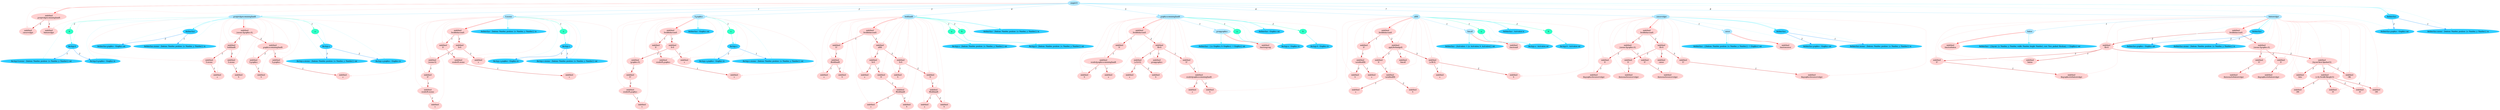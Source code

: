 digraph g{node_19169 [shape="ellipse", style="filled", color="#ffd1d1", fontname="Times", label="undefined
{mouse:$graphics:$}" ]
node_19171 [shape="ellipse", style="filled", color="#ffd1d1", fontname="Times", label="undefined
both$and$" ]
node_19173 [shape="ellipse", style="filled", color="#ffd1d1", fontname="Times", label="undefined
$.mouse" ]
node_19175 [shape="ellipse", style="filled", color="#ffd1d1", fontname="Times", label="undefined
a" ]
node_19178 [shape="ellipse", style="filled", color="#ffd1d1", fontname="Times", label="undefined
$.mouse" ]
node_19180 [shape="ellipse", style="filled", color="#ffd1d1", fontname="Times", label="undefined
b" ]
node_19185 [shape="ellipse", style="filled", color="#ffd1d1", fontname="Times", label="undefined
graphicscontaining$and$" ]
node_19187 [shape="ellipse", style="filled", color="#ffd1d1", fontname="Times", label="undefined
$.graphics" ]
node_19189 [shape="ellipse", style="filled", color="#ffd1d1", fontname="Times", label="undefined
a" ]
node_19192 [shape="ellipse", style="filled", color="#ffd1d1", fontname="Times", label="undefined
$.graphics" ]
node_19194 [shape="ellipse", style="filled", color="#ffd1d1", fontname="Times", label="undefined
b" ]
node_19217 [shape="ellipse", style="filled", color="#ffd1d1", fontname="Times", label="undefined
$withbehaviour$" ]
node_19219 [shape="ellipse", style="filled", color="#ffd1d1", fontname="Times", label="undefined
$!" ]
node_19221 [shape="ellipse", style="filled", color="#ffd1d1", fontname="Times", label="undefined
resultof$.mouse" ]
node_19223 [shape="ellipse", style="filled", color="#ffd1d1", fontname="Times", label="undefined
x" ]
node_19227 [shape="ellipse", style="filled", color="#ffd1d1", fontname="Times", label="undefined
$=$" ]
node_19229 [shape="ellipse", style="filled", color="#ffd1d1", fontname="Times", label="undefined
x" ]
node_19231 [shape="ellipse", style="filled", color="#ffd1d1", fontname="Times", label="undefined
{mouse:$}" ]
node_19233 [shape="ellipse", style="filled", color="#ffd1d1", fontname="Times", label="undefined
$?" ]
node_19235 [shape="ellipse", style="filled", color="#ffd1d1", fontname="Times", label="undefined
resultof$.mouse" ]
node_19237 [shape="ellipse", style="filled", color="#ffd1d1", fontname="Times", label="undefined
x" ]
node_19262 [shape="ellipse", style="filled", color="#ffd1d1", fontname="Times", label="undefined
$withbehaviour$" ]
node_19264 [shape="ellipse", style="filled", color="#ffd1d1", fontname="Times", label="undefined
$!" ]
node_19266 [shape="ellipse", style="filled", color="#ffd1d1", fontname="Times", label="undefined
resultof$.graphics" ]
node_19268 [shape="ellipse", style="filled", color="#ffd1d1", fontname="Times", label="undefined
x" ]
node_19272 [shape="ellipse", style="filled", color="#ffd1d1", fontname="Times", label="undefined
$=$" ]
node_19274 [shape="ellipse", style="filled", color="#ffd1d1", fontname="Times", label="undefined
x" ]
node_19276 [shape="ellipse", style="filled", color="#ffd1d1", fontname="Times", label="undefined
{graphics:$}" ]
node_19278 [shape="ellipse", style="filled", color="#ffd1d1", fontname="Times", label="undefined
$?" ]
node_19280 [shape="ellipse", style="filled", color="#ffd1d1", fontname="Times", label="undefined
resultof$.graphics" ]
node_19282 [shape="ellipse", style="filled", color="#ffd1d1", fontname="Times", label="undefined
x" ]
node_19306 [shape="ellipse", style="filled", color="#ffd1d1", fontname="Times", label="undefined
$withbehaviour$" ]
node_19308 [shape="ellipse", style="filled", color="#ffd1d1", fontname="Times", label="undefined
$?" ]
node_19310 [shape="ellipse", style="filled", color="#ffd1d1", fontname="Times", label="undefined
#both$and$" ]
node_19312 [shape="ellipse", style="filled", color="#ffd1d1", fontname="Times", label="undefined
a" ]
node_19314 [shape="ellipse", style="filled", color="#ffd1d1", fontname="Times", label="undefined
b" ]
node_19319 [shape="ellipse", style="filled", color="#ffd1d1", fontname="Times", label="undefined
all$$" ]
node_19321 [shape="ellipse", style="filled", color="#ffd1d1", fontname="Times", label="undefined
$=$" ]
node_19323 [shape="ellipse", style="filled", color="#ffd1d1", fontname="Times", label="undefined
a" ]
node_19325 [shape="ellipse", style="filled", color="#ffd1d1", fontname="Times", label="undefined
$!" ]
node_19327 [shape="ellipse", style="filled", color="#ffd1d1", fontname="Times", label="undefined
#both$and$" ]
node_19329 [shape="ellipse", style="filled", color="#ffd1d1", fontname="Times", label="undefined
a" ]
node_19331 [shape="ellipse", style="filled", color="#ffd1d1", fontname="Times", label="undefined
b" ]
node_19338 [shape="ellipse", style="filled", color="#ffd1d1", fontname="Times", label="undefined
$=$" ]
node_19340 [shape="ellipse", style="filled", color="#ffd1d1", fontname="Times", label="undefined
b" ]
node_19342 [shape="ellipse", style="filled", color="#ffd1d1", fontname="Times", label="undefined
$!" ]
node_19344 [shape="ellipse", style="filled", color="#ffd1d1", fontname="Times", label="undefined
#both$and$" ]
node_19346 [shape="ellipse", style="filled", color="#ffd1d1", fontname="Times", label="undefined
a" ]
node_19348 [shape="ellipse", style="filled", color="#ffd1d1", fontname="Times", label="undefined
b" ]
node_19365 [shape="ellipse", style="filled", color="#ffd1d1", fontname="Times", label="undefined
functiongroup" ]
node_19382 [shape="ellipse", style="filled", color="#ffd1d1", fontname="Times", label="undefined
$withbehaviour$" ]
node_19384 [shape="ellipse", style="filled", color="#ffd1d1", fontname="Times", label="undefined
$!" ]
node_19386 [shape="ellipse", style="filled", color="#ffd1d1", fontname="Times", label="undefined
resultofgraphicscontaining$and$" ]
node_19388 [shape="ellipse", style="filled", color="#ffd1d1", fontname="Times", label="undefined
a" ]
node_19390 [shape="ellipse", style="filled", color="#ffd1d1", fontname="Times", label="undefined
b" ]
node_19395 [shape="ellipse", style="filled", color="#ffd1d1", fontname="Times", label="undefined
$$=$" ]
node_19397 [shape="ellipse", style="filled", color="#ffd1d1", fontname="Times", label="undefined
groupgraphics" ]
node_19399 [shape="ellipse", style="filled", color="#ffd1d1", fontname="Times", label="undefined
{a:$,b:$}" ]
node_19401 [shape="ellipse", style="filled", color="#ffd1d1", fontname="Times", label="undefined
a" ]
node_19403 [shape="ellipse", style="filled", color="#ffd1d1", fontname="Times", label="undefined
b" ]
node_19407 [shape="ellipse", style="filled", color="#ffd1d1", fontname="Times", label="undefined
$?" ]
node_19409 [shape="ellipse", style="filled", color="#ffd1d1", fontname="Times", label="undefined
resultofgraphicscontaining$and$" ]
node_19411 [shape="ellipse", style="filled", color="#ffd1d1", fontname="Times", label="undefined
a" ]
node_19413 [shape="ellipse", style="filled", color="#ffd1d1", fontname="Times", label="undefined
b" ]
node_19429 [shape="ellipse", style="filled", color="#ffd1d1", fontname="Times", label="undefined
functionall" ]
node_19446 [shape="ellipse", style="filled", color="#ffd1d1", fontname="Times", label="undefined
$withbehaviour$" ]
node_19448 [shape="ellipse", style="filled", color="#ffd1d1", fontname="Times", label="undefined
$?" ]
node_19450 [shape="ellipse", style="filled", color="#ffd1d1", fontname="Times", label="undefined
variableall$$" ]
node_19452 [shape="ellipse", style="filled", color="#ffd1d1", fontname="Times", label="undefined
a" ]
node_19454 [shape="ellipse", style="filled", color="#ffd1d1", fontname="Times", label="undefined
b" ]
node_19459 [shape="ellipse", style="filled", color="#ffd1d1", fontname="Times", label="undefined
apply$to$andget$" ]
node_19461 [shape="ellipse", style="filled", color="#ffd1d1", fontname="Times", label="undefined
funcall" ]
node_19463 [shape="ellipse", style="filled", color="#ffd1d1", fontname="Times", label="undefined
$!" ]
node_19465 [shape="ellipse", style="filled", color="#ffd1d1", fontname="Times", label="undefined
variableall$$" ]
node_19467 [shape="ellipse", style="filled", color="#ffd1d1", fontname="Times", label="undefined
a" ]
node_19469 [shape="ellipse", style="filled", color="#ffd1d1", fontname="Times", label="undefined
b" ]
node_19474 [shape="ellipse", style="filled", color="#ffd1d1", fontname="Times", label="undefined
{a:$b:$}" ]
node_19476 [shape="ellipse", style="filled", color="#ffd1d1", fontname="Times", label="undefined
a" ]
node_19478 [shape="ellipse", style="filled", color="#ffd1d1", fontname="Times", label="undefined
b" ]
node_19493 [shape="ellipse", style="filled", color="#ffd1d1", fontname="Times", label="undefined
functioncursor" ]
node_19506 [shape="ellipse", style="filled", color="#ffd1d1", fontname="Times", label="undefined
$withbehaviour$" ]
node_19508 [shape="ellipse", style="filled", color="#ffd1d1", fontname="Times", label="undefined
{mouse:$graphics:$}" ]
node_19510 [shape="ellipse", style="filled", color="#ffd1d1", fontname="Times", label="undefined
$?" ]
node_19512 [shape="ellipse", style="filled", color="#ffd1d1", fontname="Times", label="undefined
themouseforcursorwidget" ]
node_19515 [shape="ellipse", style="filled", color="#ffd1d1", fontname="Times", label="undefined
$!" ]
node_19517 [shape="ellipse", style="filled", color="#ffd1d1", fontname="Times", label="undefined
thegraphicsforcursorwidget" ]
node_19522 [shape="ellipse", style="filled", color="#ffd1d1", fontname="Times", label="undefined
$$=$" ]
node_19524 [shape="ellipse", style="filled", color="#ffd1d1", fontname="Times", label="undefined
cursor" ]
node_19526 [shape="ellipse", style="filled", color="#ffd1d1", fontname="Times", label="undefined
$!" ]
node_19528 [shape="ellipse", style="filled", color="#ffd1d1", fontname="Times", label="undefined
themouseforcursorwidget" ]
node_19531 [shape="ellipse", style="filled", color="#ffd1d1", fontname="Times", label="undefined
$?" ]
node_19533 [shape="ellipse", style="filled", color="#ffd1d1", fontname="Times", label="undefined
thegraphicsforcursorwidget" ]
node_19547 [shape="ellipse", style="filled", color="#ffd1d1", fontname="Times", label="undefined
functionbutton" ]
node_19560 [shape="ellipse", style="filled", color="#ffd1d1", fontname="Times", label="undefined
$withbehaviour$" ]
node_19562 [shape="ellipse", style="filled", color="#ffd1d1", fontname="Times", label="undefined
{mouse:$graphics:$}" ]
node_19564 [shape="ellipse", style="filled", color="#ffd1d1", fontname="Times", label="undefined
$?" ]
node_19566 [shape="ellipse", style="filled", color="#ffd1d1", fontname="Times", label="undefined
themouseforbuttonwidget" ]
node_19569 [shape="ellipse", style="filled", color="#ffd1d1", fontname="Times", label="undefined
$!" ]
node_19571 [shape="ellipse", style="filled", color="#ffd1d1", fontname="Times", label="undefined
thegraphicsforbuttonwidget" ]
node_19576 [shape="ellipse", style="filled", color="#ffd1d1", fontname="Times", label="undefined
$$=$" ]
node_19578 [shape="ellipse", style="filled", color="#ffd1d1", fontname="Times", label="undefined
button" ]
node_19580 [shape="ellipse", style="filled", color="#ffd1d1", fontname="Times", label="undefined
{layout:$text:$pushed:$}" ]
node_19582 [shape="ellipse", style="filled", color="#ffd1d1", fontname="Times", label="undefined
{x:$y:$width:$height:$}" ]
node_19584 [shape="ellipse", style="filled", color="#ffd1d1", fontname="Times", label="undefined
10" ]
node_19586 [shape="ellipse", style="filled", color="#ffd1d1", fontname="Times", label="undefined
10" ]
node_19588 [shape="ellipse", style="filled", color="#ffd1d1", fontname="Times", label="undefined
200" ]
node_19590 [shape="ellipse", style="filled", color="#ffd1d1", fontname="Times", label="undefined
100" ]
node_19596 [shape="ellipse", style="filled", color="#ffd1d1", fontname="Times", label="undefined
OK" ]
node_19598 [shape="ellipse", style="filled", color="#ffd1d1", fontname="Times", label="undefined
false" ]
node_19603 [shape="ellipse", style="filled", color="#ffd1d1", fontname="Times", label="undefined
$?" ]
node_19605 [shape="ellipse", style="filled", color="#ffd1d1", fontname="Times", label="undefined
thegraphicsforbuttonwidget" ]
node_19631 [shape="ellipse", style="filled", color="#ffd1d1", fontname="Times", label="undefined
groupwidgetcontaining$and$" ]
node_19633 [shape="ellipse", style="filled", color="#ffd1d1", fontname="Times", label="undefined
buttonwidget" ]
node_19635 [shape="ellipse", style="filled", color="#ffd1d1", fontname="Times", label="undefined
cursorwidget" ]
node_19136 [shape="ellipse", style="filled", color="#afe7ff", fontname="Times", label="simpleUI" ]
node_19137 [shape="ellipse", style="filled", color="#afe7ff", fontname="Times", label="groupwidgetcontaining$and$" ]
node_19202 [shape="ellipse", style="filled", color="#afe7ff", fontname="Times", label="$.mouse" ]
node_19247 [shape="ellipse", style="filled", color="#afe7ff", fontname="Times", label="$.graphics" ]
node_19292 [shape="ellipse", style="filled", color="#afe7ff", fontname="Times", label="both$and$" ]
node_19360 [shape="ellipse", style="filled", color="#afe7ff", fontname="Times", label="graphicscontaining$and$" ]
node_19361 [shape="ellipse", style="filled", color="#afe7ff", fontname="Times", label="groupgraphics" ]
node_19424 [shape="ellipse", style="filled", color="#afe7ff", fontname="Times", label="all$$" ]
node_19425 [shape="ellipse", style="filled", color="#afe7ff", fontname="Times", label="funcall" ]
node_19488 [shape="ellipse", style="filled", color="#afe7ff", fontname="Times", label="cursorwidget" ]
node_19489 [shape="ellipse", style="filled", color="#afe7ff", fontname="Times", label="cursor" ]
node_19542 [shape="ellipse", style="filled", color="#afe7ff", fontname="Times", label="buttonwidget" ]
node_19543 [shape="ellipse", style="filled", color="#afe7ff", fontname="Times", label="button" ]
node_19138 [shape="ellipse", style="filled", color="#2fffc7", fontname="Times", label="a" ]
node_19148 [shape="ellipse", style="filled", color="#2fffc7", fontname="Times", label="b" ]
node_19203 [shape="ellipse", style="filled", color="#2fffc7", fontname="Times", label="x" ]
node_19248 [shape="ellipse", style="filled", color="#2fffc7", fontname="Times", label="x" ]
node_19293 [shape="ellipse", style="filled", color="#2fffc7", fontname="Times", label="a" ]
node_19297 [shape="ellipse", style="filled", color="#2fffc7", fontname="Times", label="b" ]
node_19369 [shape="ellipse", style="filled", color="#2fffc7", fontname="Times", label="a" ]
node_19373 [shape="ellipse", style="filled", color="#2fffc7", fontname="Times", label="b" ]
node_19433 [shape="ellipse", style="filled", color="#2fffc7", fontname="Times", label="a" ]
node_19437 [shape="ellipse", style="filled", color="#2fffc7", fontname="Times", label="b" ]
node_19139 [shape="ellipse", style="filled", color="#2fcdff", fontname="Times", label="theArgs.a" ]
node_19140 [shape="ellipse", style="filled", color="#2fcdff", fontname="Times", label="theArgs.a.mouse : {buttons: Number, position: {x: Number, y: Number}} out" ]
node_19142 [shape="ellipse", style="filled", color="#2fcdff", fontname="Times", label="theArgs.a.graphics : Graphics in" ]
node_19149 [shape="ellipse", style="filled", color="#2fcdff", fontname="Times", label="theArgs.b" ]
node_19150 [shape="ellipse", style="filled", color="#2fcdff", fontname="Times", label="theArgs.b.mouse : {buttons: Number, position: {x: Number, y: Number}} out" ]
node_19152 [shape="ellipse", style="filled", color="#2fcdff", fontname="Times", label="theArgs.b.graphics : Graphics in" ]
node_19160 [shape="ellipse", style="filled", color="#2fcdff", fontname="Times", label="theInterface" ]
node_19161 [shape="ellipse", style="filled", color="#2fcdff", fontname="Times", label="theInterface.mouse : {buttons: Number, position: {x: Number, y: Number}} in" ]
node_19163 [shape="ellipse", style="filled", color="#2fcdff", fontname="Times", label="theInterface.graphics : Graphics out" ]
node_19204 [shape="ellipse", style="filled", color="#2fcdff", fontname="Times", label="theArgs.x" ]
node_19205 [shape="ellipse", style="filled", color="#2fcdff", fontname="Times", label="theArgs.x.mouse : {buttons: Number, position: {x: Number, y: Number}} out" ]
node_19207 [shape="ellipse", style="filled", color="#2fcdff", fontname="Times", label="theArgs.x.graphics : Graphics in" ]
node_19214 [shape="ellipse", style="filled", color="#2fcdff", fontname="Times", label="theInterface : {buttons: Number, position: {x: Number, y: Number}} in" ]
node_19249 [shape="ellipse", style="filled", color="#2fcdff", fontname="Times", label="theArgs.x" ]
node_19250 [shape="ellipse", style="filled", color="#2fcdff", fontname="Times", label="theArgs.x.mouse : {buttons: Number, position: {x: Number, y: Number}} out" ]
node_19252 [shape="ellipse", style="filled", color="#2fcdff", fontname="Times", label="theArgs.x.graphics : Graphics in" ]
node_19259 [shape="ellipse", style="filled", color="#2fcdff", fontname="Times", label="theInterface : Graphics out" ]
node_19294 [shape="ellipse", style="filled", color="#2fcdff", fontname="Times", label="theArgs.a : {buttons: Number, position: {x: Number, y: Number}} out" ]
node_19298 [shape="ellipse", style="filled", color="#2fcdff", fontname="Times", label="theArgs.b : {buttons: Number, position: {x: Number, y: Number}} out" ]
node_19303 [shape="ellipse", style="filled", color="#2fcdff", fontname="Times", label="theInterface : {buttons: Number, position: {x: Number, y: Number}} in" ]
node_19362 [shape="ellipse", style="filled", color="#2fcdff", fontname="Times", label="theInterface : {{a: Graphics, b: Graphics} -> Graphics} out" ]
node_19370 [shape="ellipse", style="filled", color="#2fcdff", fontname="Times", label="theArgs.a : Graphics in" ]
node_19374 [shape="ellipse", style="filled", color="#2fcdff", fontname="Times", label="theArgs.b : Graphics in" ]
node_19379 [shape="ellipse", style="filled", color="#2fcdff", fontname="Times", label="theInterface : Graphics out" ]
node_19426 [shape="ellipse", style="filled", color="#2fcdff", fontname="Times", label="theInterface : {Activation -> {a: Activation, b: Activation}} out" ]
node_19434 [shape="ellipse", style="filled", color="#2fcdff", fontname="Times", label="theArgs.a : Activation out" ]
node_19438 [shape="ellipse", style="filled", color="#2fcdff", fontname="Times", label="theArgs.b : Activation out" ]
node_19443 [shape="ellipse", style="filled", color="#2fcdff", fontname="Times", label="theInterface : Activation in" ]
node_19490 [shape="ellipse", style="filled", color="#2fcdff", fontname="Times", label="theInterface : {{buttons: Number, position: {x: Number, y: Number}} -> Graphics} out" ]
node_19497 [shape="ellipse", style="filled", color="#2fcdff", fontname="Times", label="theInterface" ]
node_19498 [shape="ellipse", style="filled", color="#2fcdff", fontname="Times", label="theInterface.mouse : {buttons: Number, position: {x: Number, y: Number}} in" ]
node_19500 [shape="ellipse", style="filled", color="#2fcdff", fontname="Times", label="theInterface.graphics : Graphics out" ]
node_19544 [shape="ellipse", style="filled", color="#2fcdff", fontname="Times", label="theInterface : {{layout: {x: Number, y: Number, width: Number, height: Number}, text: Text, pushed: Boolean} -> Graphics} out" ]
node_19551 [shape="ellipse", style="filled", color="#2fcdff", fontname="Times", label="theInterface" ]
node_19552 [shape="ellipse", style="filled", color="#2fcdff", fontname="Times", label="theInterface.mouse : {buttons: Number, position: {x: Number, y: Number}} in" ]
node_19554 [shape="ellipse", style="filled", color="#2fcdff", fontname="Times", label="theInterface.graphics : Graphics out" ]
node_19622 [shape="ellipse", style="filled", color="#2fcdff", fontname="Times", label="theInterface" ]
node_19623 [shape="ellipse", style="filled", color="#2fcdff", fontname="Times", label="theInterface.mouse : {buttons: Number, position: {x: Number, y: Number}} in" ]
node_19625 [shape="ellipse", style="filled", color="#2fcdff", fontname="Times", label="theInterface.graphics : Graphics out" ]
node_19173 -> node_19175 [dir=forward, arrowHead=normal, fontname="Times-Italic", arrowsize=1, color="#d00000", label="1",  headlabel="", taillabel="" ]
node_19178 -> node_19180 [dir=forward, arrowHead=normal, fontname="Times-Italic", arrowsize=1, color="#d00000", label="1",  headlabel="", taillabel="" ]
node_19171 -> node_19173 [dir=forward, arrowHead=normal, fontname="Times-Italic", arrowsize=1, color="#d00000", label="1",  headlabel="", taillabel="" ]
node_19171 -> node_19178 [dir=forward, arrowHead=normal, fontname="Times-Italic", arrowsize=1, color="#d00000", label="2",  headlabel="", taillabel="" ]
node_19187 -> node_19189 [dir=forward, arrowHead=normal, fontname="Times-Italic", arrowsize=1, color="#d00000", label="1",  headlabel="", taillabel="" ]
node_19192 -> node_19194 [dir=forward, arrowHead=normal, fontname="Times-Italic", arrowsize=1, color="#d00000", label="1",  headlabel="", taillabel="" ]
node_19185 -> node_19187 [dir=forward, arrowHead=normal, fontname="Times-Italic", arrowsize=1, color="#d00000", label="1",  headlabel="", taillabel="" ]
node_19185 -> node_19192 [dir=forward, arrowHead=normal, fontname="Times-Italic", arrowsize=1, color="#d00000", label="2",  headlabel="", taillabel="" ]
node_19169 -> node_19171 [dir=forward, arrowHead=normal, fontname="Times-Italic", arrowsize=1, color="#d00000", label="1",  headlabel="", taillabel="" ]
node_19169 -> node_19185 [dir=forward, arrowHead=normal, fontname="Times-Italic", arrowsize=1, color="#d00000", label="2",  headlabel="", taillabel="" ]
node_19221 -> node_19223 [dir=forward, arrowHead=normal, fontname="Times-Italic", arrowsize=1, color="#d00000", label="1",  headlabel="", taillabel="" ]
node_19219 -> node_19221 [dir=forward, arrowHead=normal, fontname="Times-Italic", arrowsize=1, color="#d00000", label="1",  headlabel="", taillabel="" ]
node_19235 -> node_19237 [dir=forward, arrowHead=normal, fontname="Times-Italic", arrowsize=1, color="#d00000", label="1",  headlabel="", taillabel="" ]
node_19233 -> node_19235 [dir=forward, arrowHead=normal, fontname="Times-Italic", arrowsize=1, color="#d00000", label="1",  headlabel="", taillabel="" ]
node_19231 -> node_19233 [dir=forward, arrowHead=normal, fontname="Times-Italic", arrowsize=1, color="#d00000", label="1",  headlabel="", taillabel="" ]
node_19227 -> node_19229 [dir=forward, arrowHead=normal, fontname="Times-Italic", arrowsize=1, color="#d00000", label="1",  headlabel="", taillabel="" ]
node_19227 -> node_19231 [dir=forward, arrowHead=normal, fontname="Times-Italic", arrowsize=1, color="#d00000", label="2",  headlabel="", taillabel="" ]
node_19217 -> node_19219 [dir=forward, arrowHead=normal, fontname="Times-Italic", arrowsize=1, color="#d00000", label="1",  headlabel="", taillabel="" ]
node_19217 -> node_19227 [dir=forward, arrowHead=normal, fontname="Times-Italic", arrowsize=1, color="#d00000", label="2",  headlabel="", taillabel="" ]
node_19266 -> node_19268 [dir=forward, arrowHead=normal, fontname="Times-Italic", arrowsize=1, color="#d00000", label="1",  headlabel="", taillabel="" ]
node_19264 -> node_19266 [dir=forward, arrowHead=normal, fontname="Times-Italic", arrowsize=1, color="#d00000", label="1",  headlabel="", taillabel="" ]
node_19280 -> node_19282 [dir=forward, arrowHead=normal, fontname="Times-Italic", arrowsize=1, color="#d00000", label="1",  headlabel="", taillabel="" ]
node_19278 -> node_19280 [dir=forward, arrowHead=normal, fontname="Times-Italic", arrowsize=1, color="#d00000", label="1",  headlabel="", taillabel="" ]
node_19276 -> node_19278 [dir=forward, arrowHead=normal, fontname="Times-Italic", arrowsize=1, color="#d00000", label="1",  headlabel="", taillabel="" ]
node_19272 -> node_19274 [dir=forward, arrowHead=normal, fontname="Times-Italic", arrowsize=1, color="#d00000", label="1",  headlabel="", taillabel="" ]
node_19272 -> node_19276 [dir=forward, arrowHead=normal, fontname="Times-Italic", arrowsize=1, color="#d00000", label="2",  headlabel="", taillabel="" ]
node_19262 -> node_19264 [dir=forward, arrowHead=normal, fontname="Times-Italic", arrowsize=1, color="#d00000", label="1",  headlabel="", taillabel="" ]
node_19262 -> node_19272 [dir=forward, arrowHead=normal, fontname="Times-Italic", arrowsize=1, color="#d00000", label="2",  headlabel="", taillabel="" ]
node_19310 -> node_19312 [dir=forward, arrowHead=normal, fontname="Times-Italic", arrowsize=1, color="#d00000", label="1",  headlabel="", taillabel="" ]
node_19310 -> node_19314 [dir=forward, arrowHead=normal, fontname="Times-Italic", arrowsize=1, color="#d00000", label="2",  headlabel="", taillabel="" ]
node_19308 -> node_19310 [dir=forward, arrowHead=normal, fontname="Times-Italic", arrowsize=1, color="#d00000", label="1",  headlabel="", taillabel="" ]
node_19327 -> node_19329 [dir=forward, arrowHead=normal, fontname="Times-Italic", arrowsize=1, color="#d00000", label="1",  headlabel="", taillabel="" ]
node_19327 -> node_19331 [dir=forward, arrowHead=normal, fontname="Times-Italic", arrowsize=1, color="#d00000", label="2",  headlabel="", taillabel="" ]
node_19325 -> node_19327 [dir=forward, arrowHead=normal, fontname="Times-Italic", arrowsize=1, color="#d00000", label="1",  headlabel="", taillabel="" ]
node_19321 -> node_19323 [dir=forward, arrowHead=normal, fontname="Times-Italic", arrowsize=1, color="#d00000", label="1",  headlabel="", taillabel="" ]
node_19321 -> node_19325 [dir=forward, arrowHead=normal, fontname="Times-Italic", arrowsize=1, color="#d00000", label="2",  headlabel="", taillabel="" ]
node_19344 -> node_19346 [dir=forward, arrowHead=normal, fontname="Times-Italic", arrowsize=1, color="#d00000", label="1",  headlabel="", taillabel="" ]
node_19344 -> node_19348 [dir=forward, arrowHead=normal, fontname="Times-Italic", arrowsize=1, color="#d00000", label="2",  headlabel="", taillabel="" ]
node_19342 -> node_19344 [dir=forward, arrowHead=normal, fontname="Times-Italic", arrowsize=1, color="#d00000", label="1",  headlabel="", taillabel="" ]
node_19338 -> node_19340 [dir=forward, arrowHead=normal, fontname="Times-Italic", arrowsize=1, color="#d00000", label="1",  headlabel="", taillabel="" ]
node_19338 -> node_19342 [dir=forward, arrowHead=normal, fontname="Times-Italic", arrowsize=1, color="#d00000", label="2",  headlabel="", taillabel="" ]
node_19319 -> node_19321 [dir=forward, arrowHead=normal, fontname="Times-Italic", arrowsize=1, color="#d00000", label="1",  headlabel="", taillabel="" ]
node_19319 -> node_19338 [dir=forward, arrowHead=normal, fontname="Times-Italic", arrowsize=1, color="#d00000", label="2",  headlabel="", taillabel="" ]
node_19306 -> node_19308 [dir=forward, arrowHead=normal, fontname="Times-Italic", arrowsize=1, color="#d00000", label="1",  headlabel="", taillabel="" ]
node_19306 -> node_19319 [dir=forward, arrowHead=normal, fontname="Times-Italic", arrowsize=1, color="#d00000", label="2",  headlabel="", taillabel="" ]
node_19386 -> node_19388 [dir=forward, arrowHead=normal, fontname="Times-Italic", arrowsize=1, color="#d00000", label="1",  headlabel="", taillabel="" ]
node_19386 -> node_19390 [dir=forward, arrowHead=normal, fontname="Times-Italic", arrowsize=1, color="#d00000", label="2",  headlabel="", taillabel="" ]
node_19384 -> node_19386 [dir=forward, arrowHead=normal, fontname="Times-Italic", arrowsize=1, color="#d00000", label="1",  headlabel="", taillabel="" ]
node_19399 -> node_19401 [dir=forward, arrowHead=normal, fontname="Times-Italic", arrowsize=1, color="#d00000", label="1",  headlabel="", taillabel="" ]
node_19399 -> node_19403 [dir=forward, arrowHead=normal, fontname="Times-Italic", arrowsize=1, color="#d00000", label="2",  headlabel="", taillabel="" ]
node_19409 -> node_19411 [dir=forward, arrowHead=normal, fontname="Times-Italic", arrowsize=1, color="#d00000", label="1",  headlabel="", taillabel="" ]
node_19409 -> node_19413 [dir=forward, arrowHead=normal, fontname="Times-Italic", arrowsize=1, color="#d00000", label="2",  headlabel="", taillabel="" ]
node_19407 -> node_19409 [dir=forward, arrowHead=normal, fontname="Times-Italic", arrowsize=1, color="#d00000", label="1",  headlabel="", taillabel="" ]
node_19395 -> node_19397 [dir=forward, arrowHead=normal, fontname="Times-Italic", arrowsize=1, color="#d00000", label="1",  headlabel="", taillabel="" ]
node_19395 -> node_19399 [dir=forward, arrowHead=normal, fontname="Times-Italic", arrowsize=1, color="#d00000", label="2",  headlabel="", taillabel="" ]
node_19395 -> node_19407 [dir=forward, arrowHead=normal, fontname="Times-Italic", arrowsize=1, color="#d00000", label="3",  headlabel="", taillabel="" ]
node_19382 -> node_19384 [dir=forward, arrowHead=normal, fontname="Times-Italic", arrowsize=1, color="#d00000", label="1",  headlabel="", taillabel="" ]
node_19382 -> node_19395 [dir=forward, arrowHead=normal, fontname="Times-Italic", arrowsize=1, color="#d00000", label="2",  headlabel="", taillabel="" ]
node_19450 -> node_19452 [dir=forward, arrowHead=normal, fontname="Times-Italic", arrowsize=1, color="#d00000", label="1",  headlabel="", taillabel="" ]
node_19450 -> node_19454 [dir=forward, arrowHead=normal, fontname="Times-Italic", arrowsize=1, color="#d00000", label="2",  headlabel="", taillabel="" ]
node_19448 -> node_19450 [dir=forward, arrowHead=normal, fontname="Times-Italic", arrowsize=1, color="#d00000", label="1",  headlabel="", taillabel="" ]
node_19465 -> node_19467 [dir=forward, arrowHead=normal, fontname="Times-Italic", arrowsize=1, color="#d00000", label="1",  headlabel="", taillabel="" ]
node_19465 -> node_19469 [dir=forward, arrowHead=normal, fontname="Times-Italic", arrowsize=1, color="#d00000", label="2",  headlabel="", taillabel="" ]
node_19463 -> node_19465 [dir=forward, arrowHead=normal, fontname="Times-Italic", arrowsize=1, color="#d00000", label="1",  headlabel="", taillabel="" ]
node_19474 -> node_19476 [dir=forward, arrowHead=normal, fontname="Times-Italic", arrowsize=1, color="#d00000", label="1",  headlabel="", taillabel="" ]
node_19474 -> node_19478 [dir=forward, arrowHead=normal, fontname="Times-Italic", arrowsize=1, color="#d00000", label="2",  headlabel="", taillabel="" ]
node_19459 -> node_19461 [dir=forward, arrowHead=normal, fontname="Times-Italic", arrowsize=1, color="#d00000", label="1",  headlabel="", taillabel="" ]
node_19459 -> node_19463 [dir=forward, arrowHead=normal, fontname="Times-Italic", arrowsize=1, color="#d00000", label="2",  headlabel="", taillabel="" ]
node_19459 -> node_19474 [dir=forward, arrowHead=normal, fontname="Times-Italic", arrowsize=1, color="#d00000", label="3",  headlabel="", taillabel="" ]
node_19446 -> node_19448 [dir=forward, arrowHead=normal, fontname="Times-Italic", arrowsize=1, color="#d00000", label="1",  headlabel="", taillabel="" ]
node_19446 -> node_19459 [dir=forward, arrowHead=normal, fontname="Times-Italic", arrowsize=1, color="#d00000", label="2",  headlabel="", taillabel="" ]
node_19510 -> node_19512 [dir=forward, arrowHead=normal, fontname="Times-Italic", arrowsize=1, color="#d00000", label="1",  headlabel="", taillabel="" ]
node_19515 -> node_19517 [dir=forward, arrowHead=normal, fontname="Times-Italic", arrowsize=1, color="#d00000", label="1",  headlabel="", taillabel="" ]
node_19508 -> node_19510 [dir=forward, arrowHead=normal, fontname="Times-Italic", arrowsize=1, color="#d00000", label="1",  headlabel="", taillabel="" ]
node_19508 -> node_19515 [dir=forward, arrowHead=normal, fontname="Times-Italic", arrowsize=1, color="#d00000", label="2",  headlabel="", taillabel="" ]
node_19526 -> node_19528 [dir=forward, arrowHead=normal, fontname="Times-Italic", arrowsize=1, color="#d00000", label="1",  headlabel="", taillabel="" ]
node_19531 -> node_19533 [dir=forward, arrowHead=normal, fontname="Times-Italic", arrowsize=1, color="#d00000", label="1",  headlabel="", taillabel="" ]
node_19522 -> node_19524 [dir=forward, arrowHead=normal, fontname="Times-Italic", arrowsize=1, color="#d00000", label="1",  headlabel="", taillabel="" ]
node_19522 -> node_19526 [dir=forward, arrowHead=normal, fontname="Times-Italic", arrowsize=1, color="#d00000", label="2",  headlabel="", taillabel="" ]
node_19522 -> node_19531 [dir=forward, arrowHead=normal, fontname="Times-Italic", arrowsize=1, color="#d00000", label="3",  headlabel="", taillabel="" ]
node_19506 -> node_19508 [dir=forward, arrowHead=normal, fontname="Times-Italic", arrowsize=1, color="#d00000", label="1",  headlabel="", taillabel="" ]
node_19506 -> node_19522 [dir=forward, arrowHead=normal, fontname="Times-Italic", arrowsize=1, color="#d00000", label="2",  headlabel="", taillabel="" ]
node_19564 -> node_19566 [dir=forward, arrowHead=normal, fontname="Times-Italic", arrowsize=1, color="#d00000", label="1",  headlabel="", taillabel="" ]
node_19569 -> node_19571 [dir=forward, arrowHead=normal, fontname="Times-Italic", arrowsize=1, color="#d00000", label="1",  headlabel="", taillabel="" ]
node_19562 -> node_19564 [dir=forward, arrowHead=normal, fontname="Times-Italic", arrowsize=1, color="#d00000", label="1",  headlabel="", taillabel="" ]
node_19562 -> node_19569 [dir=forward, arrowHead=normal, fontname="Times-Italic", arrowsize=1, color="#d00000", label="2",  headlabel="", taillabel="" ]
node_19582 -> node_19584 [dir=forward, arrowHead=normal, fontname="Times-Italic", arrowsize=1, color="#d00000", label="1",  headlabel="", taillabel="" ]
node_19582 -> node_19586 [dir=forward, arrowHead=normal, fontname="Times-Italic", arrowsize=1, color="#d00000", label="2",  headlabel="", taillabel="" ]
node_19582 -> node_19588 [dir=forward, arrowHead=normal, fontname="Times-Italic", arrowsize=1, color="#d00000", label="3",  headlabel="", taillabel="" ]
node_19582 -> node_19590 [dir=forward, arrowHead=normal, fontname="Times-Italic", arrowsize=1, color="#d00000", label="4",  headlabel="", taillabel="" ]
node_19580 -> node_19582 [dir=forward, arrowHead=normal, fontname="Times-Italic", arrowsize=1, color="#d00000", label="1",  headlabel="", taillabel="" ]
node_19580 -> node_19596 [dir=forward, arrowHead=normal, fontname="Times-Italic", arrowsize=1, color="#d00000", label="2",  headlabel="", taillabel="" ]
node_19580 -> node_19598 [dir=forward, arrowHead=normal, fontname="Times-Italic", arrowsize=1, color="#d00000", label="3",  headlabel="", taillabel="" ]
node_19603 -> node_19605 [dir=forward, arrowHead=normal, fontname="Times-Italic", arrowsize=1, color="#d00000", label="1",  headlabel="", taillabel="" ]
node_19576 -> node_19578 [dir=forward, arrowHead=normal, fontname="Times-Italic", arrowsize=1, color="#d00000", label="1",  headlabel="", taillabel="" ]
node_19576 -> node_19580 [dir=forward, arrowHead=normal, fontname="Times-Italic", arrowsize=1, color="#d00000", label="2",  headlabel="", taillabel="" ]
node_19576 -> node_19603 [dir=forward, arrowHead=normal, fontname="Times-Italic", arrowsize=1, color="#d00000", label="3",  headlabel="", taillabel="" ]
node_19560 -> node_19562 [dir=forward, arrowHead=normal, fontname="Times-Italic", arrowsize=1, color="#d00000", label="1",  headlabel="", taillabel="" ]
node_19560 -> node_19576 [dir=forward, arrowHead=normal, fontname="Times-Italic", arrowsize=1, color="#d00000", label="2",  headlabel="", taillabel="" ]
node_19631 -> node_19633 [dir=forward, arrowHead=normal, fontname="Times-Italic", arrowsize=1, color="#d00000", label="1",  headlabel="", taillabel="" ]
node_19631 -> node_19635 [dir=forward, arrowHead=normal, fontname="Times-Italic", arrowsize=1, color="#d00000", label="2",  headlabel="", taillabel="" ]
node_19137 -> node_19169 [dir=forward, arrowHead=normal, fontname="Times-Italic", arrowsize=1, color="#ff0000", label="",  headlabel="", taillabel="" ]
node_19202 -> node_19217 [dir=forward, arrowHead=normal, fontname="Times-Italic", arrowsize=1, color="#ff0000", label="",  headlabel="", taillabel="" ]
node_19247 -> node_19262 [dir=forward, arrowHead=normal, fontname="Times-Italic", arrowsize=1, color="#ff0000", label="",  headlabel="", taillabel="" ]
node_19292 -> node_19306 [dir=forward, arrowHead=normal, fontname="Times-Italic", arrowsize=1, color="#ff0000", label="",  headlabel="", taillabel="" ]
node_19361 -> node_19365 [dir=forward, arrowHead=normal, fontname="Times-Italic", arrowsize=1, color="#ff0000", label="",  headlabel="", taillabel="" ]
node_19360 -> node_19382 [dir=forward, arrowHead=normal, fontname="Times-Italic", arrowsize=1, color="#ff0000", label="",  headlabel="", taillabel="" ]
node_19425 -> node_19429 [dir=forward, arrowHead=normal, fontname="Times-Italic", arrowsize=1, color="#ff0000", label="",  headlabel="", taillabel="" ]
node_19424 -> node_19446 [dir=forward, arrowHead=normal, fontname="Times-Italic", arrowsize=1, color="#ff0000", label="",  headlabel="", taillabel="" ]
node_19489 -> node_19493 [dir=forward, arrowHead=normal, fontname="Times-Italic", arrowsize=1, color="#ff0000", label="",  headlabel="", taillabel="" ]
node_19488 -> node_19506 [dir=forward, arrowHead=normal, fontname="Times-Italic", arrowsize=1, color="#ff0000", label="",  headlabel="", taillabel="" ]
node_19543 -> node_19547 [dir=forward, arrowHead=normal, fontname="Times-Italic", arrowsize=1, color="#ff0000", label="",  headlabel="", taillabel="" ]
node_19542 -> node_19560 [dir=forward, arrowHead=normal, fontname="Times-Italic", arrowsize=1, color="#ff0000", label="",  headlabel="", taillabel="" ]
node_19136 -> node_19631 [dir=forward, arrowHead=normal, fontname="Times-Italic", arrowsize=1, color="#ff0000", label="",  headlabel="", taillabel="" ]
node_19137 -> node_19169 [dir=forward, arrowHead=normal, fontname="Times-Italic", arrowsize=1, color="#ffd5d5", label="",  headlabel="", taillabel="" ]
node_19137 -> node_19171 [dir=forward, arrowHead=normal, fontname="Times-Italic", arrowsize=1, color="#ffd5d5", label="",  headlabel="", taillabel="" ]
node_19137 -> node_19173 [dir=forward, arrowHead=normal, fontname="Times-Italic", arrowsize=1, color="#ffd5d5", label="",  headlabel="", taillabel="" ]
node_19137 -> node_19175 [dir=forward, arrowHead=normal, fontname="Times-Italic", arrowsize=1, color="#ffd5d5", label="",  headlabel="", taillabel="" ]
node_19137 -> node_19178 [dir=forward, arrowHead=normal, fontname="Times-Italic", arrowsize=1, color="#ffd5d5", label="",  headlabel="", taillabel="" ]
node_19137 -> node_19180 [dir=forward, arrowHead=normal, fontname="Times-Italic", arrowsize=1, color="#ffd5d5", label="",  headlabel="", taillabel="" ]
node_19137 -> node_19185 [dir=forward, arrowHead=normal, fontname="Times-Italic", arrowsize=1, color="#ffd5d5", label="",  headlabel="", taillabel="" ]
node_19137 -> node_19187 [dir=forward, arrowHead=normal, fontname="Times-Italic", arrowsize=1, color="#ffd5d5", label="",  headlabel="", taillabel="" ]
node_19137 -> node_19189 [dir=forward, arrowHead=normal, fontname="Times-Italic", arrowsize=1, color="#ffd5d5", label="",  headlabel="", taillabel="" ]
node_19137 -> node_19192 [dir=forward, arrowHead=normal, fontname="Times-Italic", arrowsize=1, color="#ffd5d5", label="",  headlabel="", taillabel="" ]
node_19137 -> node_19194 [dir=forward, arrowHead=normal, fontname="Times-Italic", arrowsize=1, color="#ffd5d5", label="",  headlabel="", taillabel="" ]
node_19202 -> node_19217 [dir=forward, arrowHead=normal, fontname="Times-Italic", arrowsize=1, color="#ffd5d5", label="",  headlabel="", taillabel="" ]
node_19202 -> node_19219 [dir=forward, arrowHead=normal, fontname="Times-Italic", arrowsize=1, color="#ffd5d5", label="",  headlabel="", taillabel="" ]
node_19202 -> node_19221 [dir=forward, arrowHead=normal, fontname="Times-Italic", arrowsize=1, color="#ffd5d5", label="",  headlabel="", taillabel="" ]
node_19202 -> node_19223 [dir=forward, arrowHead=normal, fontname="Times-Italic", arrowsize=1, color="#ffd5d5", label="",  headlabel="", taillabel="" ]
node_19202 -> node_19227 [dir=forward, arrowHead=normal, fontname="Times-Italic", arrowsize=1, color="#ffd5d5", label="",  headlabel="", taillabel="" ]
node_19202 -> node_19229 [dir=forward, arrowHead=normal, fontname="Times-Italic", arrowsize=1, color="#ffd5d5", label="",  headlabel="", taillabel="" ]
node_19202 -> node_19231 [dir=forward, arrowHead=normal, fontname="Times-Italic", arrowsize=1, color="#ffd5d5", label="",  headlabel="", taillabel="" ]
node_19202 -> node_19233 [dir=forward, arrowHead=normal, fontname="Times-Italic", arrowsize=1, color="#ffd5d5", label="",  headlabel="", taillabel="" ]
node_19202 -> node_19235 [dir=forward, arrowHead=normal, fontname="Times-Italic", arrowsize=1, color="#ffd5d5", label="",  headlabel="", taillabel="" ]
node_19202 -> node_19237 [dir=forward, arrowHead=normal, fontname="Times-Italic", arrowsize=1, color="#ffd5d5", label="",  headlabel="", taillabel="" ]
node_19247 -> node_19262 [dir=forward, arrowHead=normal, fontname="Times-Italic", arrowsize=1, color="#ffd5d5", label="",  headlabel="", taillabel="" ]
node_19247 -> node_19264 [dir=forward, arrowHead=normal, fontname="Times-Italic", arrowsize=1, color="#ffd5d5", label="",  headlabel="", taillabel="" ]
node_19247 -> node_19266 [dir=forward, arrowHead=normal, fontname="Times-Italic", arrowsize=1, color="#ffd5d5", label="",  headlabel="", taillabel="" ]
node_19247 -> node_19268 [dir=forward, arrowHead=normal, fontname="Times-Italic", arrowsize=1, color="#ffd5d5", label="",  headlabel="", taillabel="" ]
node_19247 -> node_19272 [dir=forward, arrowHead=normal, fontname="Times-Italic", arrowsize=1, color="#ffd5d5", label="",  headlabel="", taillabel="" ]
node_19247 -> node_19274 [dir=forward, arrowHead=normal, fontname="Times-Italic", arrowsize=1, color="#ffd5d5", label="",  headlabel="", taillabel="" ]
node_19247 -> node_19276 [dir=forward, arrowHead=normal, fontname="Times-Italic", arrowsize=1, color="#ffd5d5", label="",  headlabel="", taillabel="" ]
node_19247 -> node_19278 [dir=forward, arrowHead=normal, fontname="Times-Italic", arrowsize=1, color="#ffd5d5", label="",  headlabel="", taillabel="" ]
node_19247 -> node_19280 [dir=forward, arrowHead=normal, fontname="Times-Italic", arrowsize=1, color="#ffd5d5", label="",  headlabel="", taillabel="" ]
node_19247 -> node_19282 [dir=forward, arrowHead=normal, fontname="Times-Italic", arrowsize=1, color="#ffd5d5", label="",  headlabel="", taillabel="" ]
node_19292 -> node_19306 [dir=forward, arrowHead=normal, fontname="Times-Italic", arrowsize=1, color="#ffd5d5", label="",  headlabel="", taillabel="" ]
node_19292 -> node_19308 [dir=forward, arrowHead=normal, fontname="Times-Italic", arrowsize=1, color="#ffd5d5", label="",  headlabel="", taillabel="" ]
node_19292 -> node_19310 [dir=forward, arrowHead=normal, fontname="Times-Italic", arrowsize=1, color="#ffd5d5", label="",  headlabel="", taillabel="" ]
node_19292 -> node_19312 [dir=forward, arrowHead=normal, fontname="Times-Italic", arrowsize=1, color="#ffd5d5", label="",  headlabel="", taillabel="" ]
node_19292 -> node_19314 [dir=forward, arrowHead=normal, fontname="Times-Italic", arrowsize=1, color="#ffd5d5", label="",  headlabel="", taillabel="" ]
node_19292 -> node_19319 [dir=forward, arrowHead=normal, fontname="Times-Italic", arrowsize=1, color="#ffd5d5", label="",  headlabel="", taillabel="" ]
node_19292 -> node_19321 [dir=forward, arrowHead=normal, fontname="Times-Italic", arrowsize=1, color="#ffd5d5", label="",  headlabel="", taillabel="" ]
node_19292 -> node_19323 [dir=forward, arrowHead=normal, fontname="Times-Italic", arrowsize=1, color="#ffd5d5", label="",  headlabel="", taillabel="" ]
node_19292 -> node_19325 [dir=forward, arrowHead=normal, fontname="Times-Italic", arrowsize=1, color="#ffd5d5", label="",  headlabel="", taillabel="" ]
node_19292 -> node_19327 [dir=forward, arrowHead=normal, fontname="Times-Italic", arrowsize=1, color="#ffd5d5", label="",  headlabel="", taillabel="" ]
node_19292 -> node_19329 [dir=forward, arrowHead=normal, fontname="Times-Italic", arrowsize=1, color="#ffd5d5", label="",  headlabel="", taillabel="" ]
node_19292 -> node_19331 [dir=forward, arrowHead=normal, fontname="Times-Italic", arrowsize=1, color="#ffd5d5", label="",  headlabel="", taillabel="" ]
node_19292 -> node_19338 [dir=forward, arrowHead=normal, fontname="Times-Italic", arrowsize=1, color="#ffd5d5", label="",  headlabel="", taillabel="" ]
node_19292 -> node_19340 [dir=forward, arrowHead=normal, fontname="Times-Italic", arrowsize=1, color="#ffd5d5", label="",  headlabel="", taillabel="" ]
node_19292 -> node_19342 [dir=forward, arrowHead=normal, fontname="Times-Italic", arrowsize=1, color="#ffd5d5", label="",  headlabel="", taillabel="" ]
node_19292 -> node_19344 [dir=forward, arrowHead=normal, fontname="Times-Italic", arrowsize=1, color="#ffd5d5", label="",  headlabel="", taillabel="" ]
node_19292 -> node_19346 [dir=forward, arrowHead=normal, fontname="Times-Italic", arrowsize=1, color="#ffd5d5", label="",  headlabel="", taillabel="" ]
node_19292 -> node_19348 [dir=forward, arrowHead=normal, fontname="Times-Italic", arrowsize=1, color="#ffd5d5", label="",  headlabel="", taillabel="" ]
node_19361 -> node_19365 [dir=forward, arrowHead=normal, fontname="Times-Italic", arrowsize=1, color="#ffd5d5", label="",  headlabel="", taillabel="" ]
node_19360 -> node_19382 [dir=forward, arrowHead=normal, fontname="Times-Italic", arrowsize=1, color="#ffd5d5", label="",  headlabel="", taillabel="" ]
node_19360 -> node_19384 [dir=forward, arrowHead=normal, fontname="Times-Italic", arrowsize=1, color="#ffd5d5", label="",  headlabel="", taillabel="" ]
node_19360 -> node_19386 [dir=forward, arrowHead=normal, fontname="Times-Italic", arrowsize=1, color="#ffd5d5", label="",  headlabel="", taillabel="" ]
node_19360 -> node_19388 [dir=forward, arrowHead=normal, fontname="Times-Italic", arrowsize=1, color="#ffd5d5", label="",  headlabel="", taillabel="" ]
node_19360 -> node_19390 [dir=forward, arrowHead=normal, fontname="Times-Italic", arrowsize=1, color="#ffd5d5", label="",  headlabel="", taillabel="" ]
node_19360 -> node_19395 [dir=forward, arrowHead=normal, fontname="Times-Italic", arrowsize=1, color="#ffd5d5", label="",  headlabel="", taillabel="" ]
node_19360 -> node_19397 [dir=forward, arrowHead=normal, fontname="Times-Italic", arrowsize=1, color="#ffd5d5", label="",  headlabel="", taillabel="" ]
node_19360 -> node_19399 [dir=forward, arrowHead=normal, fontname="Times-Italic", arrowsize=1, color="#ffd5d5", label="",  headlabel="", taillabel="" ]
node_19360 -> node_19401 [dir=forward, arrowHead=normal, fontname="Times-Italic", arrowsize=1, color="#ffd5d5", label="",  headlabel="", taillabel="" ]
node_19360 -> node_19403 [dir=forward, arrowHead=normal, fontname="Times-Italic", arrowsize=1, color="#ffd5d5", label="",  headlabel="", taillabel="" ]
node_19360 -> node_19407 [dir=forward, arrowHead=normal, fontname="Times-Italic", arrowsize=1, color="#ffd5d5", label="",  headlabel="", taillabel="" ]
node_19360 -> node_19409 [dir=forward, arrowHead=normal, fontname="Times-Italic", arrowsize=1, color="#ffd5d5", label="",  headlabel="", taillabel="" ]
node_19360 -> node_19411 [dir=forward, arrowHead=normal, fontname="Times-Italic", arrowsize=1, color="#ffd5d5", label="",  headlabel="", taillabel="" ]
node_19360 -> node_19413 [dir=forward, arrowHead=normal, fontname="Times-Italic", arrowsize=1, color="#ffd5d5", label="",  headlabel="", taillabel="" ]
node_19425 -> node_19429 [dir=forward, arrowHead=normal, fontname="Times-Italic", arrowsize=1, color="#ffd5d5", label="",  headlabel="", taillabel="" ]
node_19424 -> node_19446 [dir=forward, arrowHead=normal, fontname="Times-Italic", arrowsize=1, color="#ffd5d5", label="",  headlabel="", taillabel="" ]
node_19424 -> node_19448 [dir=forward, arrowHead=normal, fontname="Times-Italic", arrowsize=1, color="#ffd5d5", label="",  headlabel="", taillabel="" ]
node_19424 -> node_19450 [dir=forward, arrowHead=normal, fontname="Times-Italic", arrowsize=1, color="#ffd5d5", label="",  headlabel="", taillabel="" ]
node_19424 -> node_19452 [dir=forward, arrowHead=normal, fontname="Times-Italic", arrowsize=1, color="#ffd5d5", label="",  headlabel="", taillabel="" ]
node_19424 -> node_19454 [dir=forward, arrowHead=normal, fontname="Times-Italic", arrowsize=1, color="#ffd5d5", label="",  headlabel="", taillabel="" ]
node_19424 -> node_19459 [dir=forward, arrowHead=normal, fontname="Times-Italic", arrowsize=1, color="#ffd5d5", label="",  headlabel="", taillabel="" ]
node_19424 -> node_19461 [dir=forward, arrowHead=normal, fontname="Times-Italic", arrowsize=1, color="#ffd5d5", label="",  headlabel="", taillabel="" ]
node_19424 -> node_19463 [dir=forward, arrowHead=normal, fontname="Times-Italic", arrowsize=1, color="#ffd5d5", label="",  headlabel="", taillabel="" ]
node_19424 -> node_19465 [dir=forward, arrowHead=normal, fontname="Times-Italic", arrowsize=1, color="#ffd5d5", label="",  headlabel="", taillabel="" ]
node_19424 -> node_19467 [dir=forward, arrowHead=normal, fontname="Times-Italic", arrowsize=1, color="#ffd5d5", label="",  headlabel="", taillabel="" ]
node_19424 -> node_19469 [dir=forward, arrowHead=normal, fontname="Times-Italic", arrowsize=1, color="#ffd5d5", label="",  headlabel="", taillabel="" ]
node_19424 -> node_19474 [dir=forward, arrowHead=normal, fontname="Times-Italic", arrowsize=1, color="#ffd5d5", label="",  headlabel="", taillabel="" ]
node_19424 -> node_19476 [dir=forward, arrowHead=normal, fontname="Times-Italic", arrowsize=1, color="#ffd5d5", label="",  headlabel="", taillabel="" ]
node_19424 -> node_19478 [dir=forward, arrowHead=normal, fontname="Times-Italic", arrowsize=1, color="#ffd5d5", label="",  headlabel="", taillabel="" ]
node_19489 -> node_19493 [dir=forward, arrowHead=normal, fontname="Times-Italic", arrowsize=1, color="#ffd5d5", label="",  headlabel="", taillabel="" ]
node_19488 -> node_19506 [dir=forward, arrowHead=normal, fontname="Times-Italic", arrowsize=1, color="#ffd5d5", label="",  headlabel="", taillabel="" ]
node_19488 -> node_19508 [dir=forward, arrowHead=normal, fontname="Times-Italic", arrowsize=1, color="#ffd5d5", label="",  headlabel="", taillabel="" ]
node_19488 -> node_19510 [dir=forward, arrowHead=normal, fontname="Times-Italic", arrowsize=1, color="#ffd5d5", label="",  headlabel="", taillabel="" ]
node_19488 -> node_19512 [dir=forward, arrowHead=normal, fontname="Times-Italic", arrowsize=1, color="#ffd5d5", label="",  headlabel="", taillabel="" ]
node_19488 -> node_19515 [dir=forward, arrowHead=normal, fontname="Times-Italic", arrowsize=1, color="#ffd5d5", label="",  headlabel="", taillabel="" ]
node_19488 -> node_19517 [dir=forward, arrowHead=normal, fontname="Times-Italic", arrowsize=1, color="#ffd5d5", label="",  headlabel="", taillabel="" ]
node_19488 -> node_19522 [dir=forward, arrowHead=normal, fontname="Times-Italic", arrowsize=1, color="#ffd5d5", label="",  headlabel="", taillabel="" ]
node_19488 -> node_19524 [dir=forward, arrowHead=normal, fontname="Times-Italic", arrowsize=1, color="#ffd5d5", label="",  headlabel="", taillabel="" ]
node_19488 -> node_19526 [dir=forward, arrowHead=normal, fontname="Times-Italic", arrowsize=1, color="#ffd5d5", label="",  headlabel="", taillabel="" ]
node_19488 -> node_19528 [dir=forward, arrowHead=normal, fontname="Times-Italic", arrowsize=1, color="#ffd5d5", label="",  headlabel="", taillabel="" ]
node_19488 -> node_19531 [dir=forward, arrowHead=normal, fontname="Times-Italic", arrowsize=1, color="#ffd5d5", label="",  headlabel="", taillabel="" ]
node_19488 -> node_19533 [dir=forward, arrowHead=normal, fontname="Times-Italic", arrowsize=1, color="#ffd5d5", label="",  headlabel="", taillabel="" ]
node_19543 -> node_19547 [dir=forward, arrowHead=normal, fontname="Times-Italic", arrowsize=1, color="#ffd5d5", label="",  headlabel="", taillabel="" ]
node_19542 -> node_19560 [dir=forward, arrowHead=normal, fontname="Times-Italic", arrowsize=1, color="#ffd5d5", label="",  headlabel="", taillabel="" ]
node_19542 -> node_19562 [dir=forward, arrowHead=normal, fontname="Times-Italic", arrowsize=1, color="#ffd5d5", label="",  headlabel="", taillabel="" ]
node_19542 -> node_19564 [dir=forward, arrowHead=normal, fontname="Times-Italic", arrowsize=1, color="#ffd5d5", label="",  headlabel="", taillabel="" ]
node_19542 -> node_19566 [dir=forward, arrowHead=normal, fontname="Times-Italic", arrowsize=1, color="#ffd5d5", label="",  headlabel="", taillabel="" ]
node_19542 -> node_19569 [dir=forward, arrowHead=normal, fontname="Times-Italic", arrowsize=1, color="#ffd5d5", label="",  headlabel="", taillabel="" ]
node_19542 -> node_19571 [dir=forward, arrowHead=normal, fontname="Times-Italic", arrowsize=1, color="#ffd5d5", label="",  headlabel="", taillabel="" ]
node_19542 -> node_19576 [dir=forward, arrowHead=normal, fontname="Times-Italic", arrowsize=1, color="#ffd5d5", label="",  headlabel="", taillabel="" ]
node_19542 -> node_19578 [dir=forward, arrowHead=normal, fontname="Times-Italic", arrowsize=1, color="#ffd5d5", label="",  headlabel="", taillabel="" ]
node_19542 -> node_19580 [dir=forward, arrowHead=normal, fontname="Times-Italic", arrowsize=1, color="#ffd5d5", label="",  headlabel="", taillabel="" ]
node_19542 -> node_19582 [dir=forward, arrowHead=normal, fontname="Times-Italic", arrowsize=1, color="#ffd5d5", label="",  headlabel="", taillabel="" ]
node_19542 -> node_19584 [dir=forward, arrowHead=normal, fontname="Times-Italic", arrowsize=1, color="#ffd5d5", label="",  headlabel="", taillabel="" ]
node_19542 -> node_19586 [dir=forward, arrowHead=normal, fontname="Times-Italic", arrowsize=1, color="#ffd5d5", label="",  headlabel="", taillabel="" ]
node_19542 -> node_19588 [dir=forward, arrowHead=normal, fontname="Times-Italic", arrowsize=1, color="#ffd5d5", label="",  headlabel="", taillabel="" ]
node_19542 -> node_19590 [dir=forward, arrowHead=normal, fontname="Times-Italic", arrowsize=1, color="#ffd5d5", label="",  headlabel="", taillabel="" ]
node_19542 -> node_19596 [dir=forward, arrowHead=normal, fontname="Times-Italic", arrowsize=1, color="#ffd5d5", label="",  headlabel="", taillabel="" ]
node_19542 -> node_19598 [dir=forward, arrowHead=normal, fontname="Times-Italic", arrowsize=1, color="#ffd5d5", label="",  headlabel="", taillabel="" ]
node_19542 -> node_19603 [dir=forward, arrowHead=normal, fontname="Times-Italic", arrowsize=1, color="#ffd5d5", label="",  headlabel="", taillabel="" ]
node_19542 -> node_19605 [dir=forward, arrowHead=normal, fontname="Times-Italic", arrowsize=1, color="#ffd5d5", label="",  headlabel="", taillabel="" ]
node_19136 -> node_19631 [dir=forward, arrowHead=normal, fontname="Times-Italic", arrowsize=1, color="#ffd5d5", label="",  headlabel="", taillabel="" ]
node_19136 -> node_19633 [dir=forward, arrowHead=normal, fontname="Times-Italic", arrowsize=1, color="#ffd5d5", label="",  headlabel="", taillabel="" ]
node_19136 -> node_19635 [dir=forward, arrowHead=normal, fontname="Times-Italic", arrowsize=1, color="#ffd5d5", label="",  headlabel="", taillabel="" ]
node_19137 -> node_19138 [dir=forward, arrowHead=normal, fontname="Times-Italic", arrowsize=1, color="#2fffc7", label="1",  headlabel="", taillabel="" ]
node_19137 -> node_19148 [dir=forward, arrowHead=normal, fontname="Times-Italic", arrowsize=1, color="#2fffc7", label="2",  headlabel="", taillabel="" ]
node_19202 -> node_19203 [dir=forward, arrowHead=normal, fontname="Times-Italic", arrowsize=1, color="#2fffc7", label="1",  headlabel="", taillabel="" ]
node_19247 -> node_19248 [dir=forward, arrowHead=normal, fontname="Times-Italic", arrowsize=1, color="#2fffc7", label="1",  headlabel="", taillabel="" ]
node_19292 -> node_19293 [dir=forward, arrowHead=normal, fontname="Times-Italic", arrowsize=1, color="#2fffc7", label="1",  headlabel="", taillabel="" ]
node_19292 -> node_19297 [dir=forward, arrowHead=normal, fontname="Times-Italic", arrowsize=1, color="#2fffc7", label="2",  headlabel="", taillabel="" ]
node_19360 -> node_19369 [dir=forward, arrowHead=normal, fontname="Times-Italic", arrowsize=1, color="#2fffc7", label="1",  headlabel="", taillabel="" ]
node_19360 -> node_19373 [dir=forward, arrowHead=normal, fontname="Times-Italic", arrowsize=1, color="#2fffc7", label="2",  headlabel="", taillabel="" ]
node_19424 -> node_19433 [dir=forward, arrowHead=normal, fontname="Times-Italic", arrowsize=1, color="#2fffc7", label="1",  headlabel="", taillabel="" ]
node_19424 -> node_19437 [dir=forward, arrowHead=normal, fontname="Times-Italic", arrowsize=1, color="#2fffc7", label="2",  headlabel="", taillabel="" ]
node_19138 -> node_19139 [dir=forward, arrowHead=normal, fontname="Times-Italic", arrowsize=1, color="#00e8ff", label="",  headlabel="", taillabel="" ]
node_19148 -> node_19149 [dir=forward, arrowHead=normal, fontname="Times-Italic", arrowsize=1, color="#00e8ff", label="",  headlabel="", taillabel="" ]
node_19203 -> node_19204 [dir=forward, arrowHead=normal, fontname="Times-Italic", arrowsize=1, color="#00e8ff", label="",  headlabel="", taillabel="" ]
node_19248 -> node_19249 [dir=forward, arrowHead=normal, fontname="Times-Italic", arrowsize=1, color="#00e8ff", label="",  headlabel="", taillabel="" ]
node_19293 -> node_19294 [dir=forward, arrowHead=normal, fontname="Times-Italic", arrowsize=1, color="#00e8ff", label="",  headlabel="", taillabel="" ]
node_19297 -> node_19298 [dir=forward, arrowHead=normal, fontname="Times-Italic", arrowsize=1, color="#00e8ff", label="",  headlabel="", taillabel="" ]
node_19369 -> node_19370 [dir=forward, arrowHead=normal, fontname="Times-Italic", arrowsize=1, color="#00e8ff", label="",  headlabel="", taillabel="" ]
node_19373 -> node_19374 [dir=forward, arrowHead=normal, fontname="Times-Italic", arrowsize=1, color="#00e8ff", label="",  headlabel="", taillabel="" ]
node_19433 -> node_19434 [dir=forward, arrowHead=normal, fontname="Times-Italic", arrowsize=1, color="#00e8ff", label="",  headlabel="", taillabel="" ]
node_19437 -> node_19438 [dir=forward, arrowHead=normal, fontname="Times-Italic", arrowsize=1, color="#00e8ff", label="",  headlabel="", taillabel="" ]
node_19137 -> node_19160 [dir=forward, arrowHead=normal, fontname="Times-Italic", arrowsize=1, color="#00e8ff", label="",  headlabel="", taillabel="" ]
node_19202 -> node_19214 [dir=forward, arrowHead=normal, fontname="Times-Italic", arrowsize=1, color="#00e8ff", label="",  headlabel="", taillabel="" ]
node_19247 -> node_19259 [dir=forward, arrowHead=normal, fontname="Times-Italic", arrowsize=1, color="#00e8ff", label="",  headlabel="", taillabel="" ]
node_19292 -> node_19303 [dir=forward, arrowHead=normal, fontname="Times-Italic", arrowsize=1, color="#00e8ff", label="",  headlabel="", taillabel="" ]
node_19361 -> node_19362 [dir=forward, arrowHead=normal, fontname="Times-Italic", arrowsize=1, color="#00e8ff", label="",  headlabel="", taillabel="" ]
node_19360 -> node_19379 [dir=forward, arrowHead=normal, fontname="Times-Italic", arrowsize=1, color="#00e8ff", label="",  headlabel="", taillabel="" ]
node_19425 -> node_19426 [dir=forward, arrowHead=normal, fontname="Times-Italic", arrowsize=1, color="#00e8ff", label="",  headlabel="", taillabel="" ]
node_19424 -> node_19443 [dir=forward, arrowHead=normal, fontname="Times-Italic", arrowsize=1, color="#00e8ff", label="",  headlabel="", taillabel="" ]
node_19489 -> node_19490 [dir=forward, arrowHead=normal, fontname="Times-Italic", arrowsize=1, color="#00e8ff", label="",  headlabel="", taillabel="" ]
node_19488 -> node_19497 [dir=forward, arrowHead=normal, fontname="Times-Italic", arrowsize=1, color="#00e8ff", label="",  headlabel="", taillabel="" ]
node_19543 -> node_19544 [dir=forward, arrowHead=normal, fontname="Times-Italic", arrowsize=1, color="#00e8ff", label="",  headlabel="", taillabel="" ]
node_19542 -> node_19551 [dir=forward, arrowHead=normal, fontname="Times-Italic", arrowsize=1, color="#00e8ff", label="",  headlabel="", taillabel="" ]
node_19136 -> node_19622 [dir=forward, arrowHead=normal, fontname="Times-Italic", arrowsize=1, color="#00e8ff", label="",  headlabel="", taillabel="" ]
node_19137 -> node_19140 [dir=forward, arrowHead=normal, fontname="Times-Italic", arrowsize=1, color="#bef9ff", label="",  headlabel="", taillabel="" ]
node_19137 -> node_19142 [dir=forward, arrowHead=normal, fontname="Times-Italic", arrowsize=1, color="#bef9ff", label="",  headlabel="", taillabel="" ]
node_19137 -> node_19139 [dir=forward, arrowHead=normal, fontname="Times-Italic", arrowsize=1, color="#bef9ff", label="",  headlabel="", taillabel="" ]
node_19137 -> node_19150 [dir=forward, arrowHead=normal, fontname="Times-Italic", arrowsize=1, color="#bef9ff", label="",  headlabel="", taillabel="" ]
node_19137 -> node_19152 [dir=forward, arrowHead=normal, fontname="Times-Italic", arrowsize=1, color="#bef9ff", label="",  headlabel="", taillabel="" ]
node_19137 -> node_19149 [dir=forward, arrowHead=normal, fontname="Times-Italic", arrowsize=1, color="#bef9ff", label="",  headlabel="", taillabel="" ]
node_19137 -> node_19161 [dir=forward, arrowHead=normal, fontname="Times-Italic", arrowsize=1, color="#bef9ff", label="",  headlabel="", taillabel="" ]
node_19137 -> node_19163 [dir=forward, arrowHead=normal, fontname="Times-Italic", arrowsize=1, color="#bef9ff", label="",  headlabel="", taillabel="" ]
node_19137 -> node_19160 [dir=forward, arrowHead=normal, fontname="Times-Italic", arrowsize=1, color="#bef9ff", label="",  headlabel="", taillabel="" ]
node_19202 -> node_19205 [dir=forward, arrowHead=normal, fontname="Times-Italic", arrowsize=1, color="#bef9ff", label="",  headlabel="", taillabel="" ]
node_19202 -> node_19207 [dir=forward, arrowHead=normal, fontname="Times-Italic", arrowsize=1, color="#bef9ff", label="",  headlabel="", taillabel="" ]
node_19202 -> node_19204 [dir=forward, arrowHead=normal, fontname="Times-Italic", arrowsize=1, color="#bef9ff", label="",  headlabel="", taillabel="" ]
node_19202 -> node_19214 [dir=forward, arrowHead=normal, fontname="Times-Italic", arrowsize=1, color="#bef9ff", label="",  headlabel="", taillabel="" ]
node_19247 -> node_19250 [dir=forward, arrowHead=normal, fontname="Times-Italic", arrowsize=1, color="#bef9ff", label="",  headlabel="", taillabel="" ]
node_19247 -> node_19252 [dir=forward, arrowHead=normal, fontname="Times-Italic", arrowsize=1, color="#bef9ff", label="",  headlabel="", taillabel="" ]
node_19247 -> node_19249 [dir=forward, arrowHead=normal, fontname="Times-Italic", arrowsize=1, color="#bef9ff", label="",  headlabel="", taillabel="" ]
node_19247 -> node_19259 [dir=forward, arrowHead=normal, fontname="Times-Italic", arrowsize=1, color="#bef9ff", label="",  headlabel="", taillabel="" ]
node_19292 -> node_19294 [dir=forward, arrowHead=normal, fontname="Times-Italic", arrowsize=1, color="#bef9ff", label="",  headlabel="", taillabel="" ]
node_19292 -> node_19298 [dir=forward, arrowHead=normal, fontname="Times-Italic", arrowsize=1, color="#bef9ff", label="",  headlabel="", taillabel="" ]
node_19292 -> node_19303 [dir=forward, arrowHead=normal, fontname="Times-Italic", arrowsize=1, color="#bef9ff", label="",  headlabel="", taillabel="" ]
node_19361 -> node_19362 [dir=forward, arrowHead=normal, fontname="Times-Italic", arrowsize=1, color="#bef9ff", label="",  headlabel="", taillabel="" ]
node_19360 -> node_19370 [dir=forward, arrowHead=normal, fontname="Times-Italic", arrowsize=1, color="#bef9ff", label="",  headlabel="", taillabel="" ]
node_19360 -> node_19374 [dir=forward, arrowHead=normal, fontname="Times-Italic", arrowsize=1, color="#bef9ff", label="",  headlabel="", taillabel="" ]
node_19360 -> node_19379 [dir=forward, arrowHead=normal, fontname="Times-Italic", arrowsize=1, color="#bef9ff", label="",  headlabel="", taillabel="" ]
node_19425 -> node_19426 [dir=forward, arrowHead=normal, fontname="Times-Italic", arrowsize=1, color="#bef9ff", label="",  headlabel="", taillabel="" ]
node_19424 -> node_19434 [dir=forward, arrowHead=normal, fontname="Times-Italic", arrowsize=1, color="#bef9ff", label="",  headlabel="", taillabel="" ]
node_19424 -> node_19438 [dir=forward, arrowHead=normal, fontname="Times-Italic", arrowsize=1, color="#bef9ff", label="",  headlabel="", taillabel="" ]
node_19424 -> node_19443 [dir=forward, arrowHead=normal, fontname="Times-Italic", arrowsize=1, color="#bef9ff", label="",  headlabel="", taillabel="" ]
node_19489 -> node_19490 [dir=forward, arrowHead=normal, fontname="Times-Italic", arrowsize=1, color="#bef9ff", label="",  headlabel="", taillabel="" ]
node_19488 -> node_19498 [dir=forward, arrowHead=normal, fontname="Times-Italic", arrowsize=1, color="#bef9ff", label="",  headlabel="", taillabel="" ]
node_19488 -> node_19500 [dir=forward, arrowHead=normal, fontname="Times-Italic", arrowsize=1, color="#bef9ff", label="",  headlabel="", taillabel="" ]
node_19488 -> node_19497 [dir=forward, arrowHead=normal, fontname="Times-Italic", arrowsize=1, color="#bef9ff", label="",  headlabel="", taillabel="" ]
node_19543 -> node_19544 [dir=forward, arrowHead=normal, fontname="Times-Italic", arrowsize=1, color="#bef9ff", label="",  headlabel="", taillabel="" ]
node_19542 -> node_19552 [dir=forward, arrowHead=normal, fontname="Times-Italic", arrowsize=1, color="#bef9ff", label="",  headlabel="", taillabel="" ]
node_19542 -> node_19554 [dir=forward, arrowHead=normal, fontname="Times-Italic", arrowsize=1, color="#bef9ff", label="",  headlabel="", taillabel="" ]
node_19542 -> node_19551 [dir=forward, arrowHead=normal, fontname="Times-Italic", arrowsize=1, color="#bef9ff", label="",  headlabel="", taillabel="" ]
node_19136 -> node_19623 [dir=forward, arrowHead=normal, fontname="Times-Italic", arrowsize=1, color="#bef9ff", label="",  headlabel="", taillabel="" ]
node_19136 -> node_19625 [dir=forward, arrowHead=normal, fontname="Times-Italic", arrowsize=1, color="#bef9ff", label="",  headlabel="", taillabel="" ]
node_19136 -> node_19622 [dir=forward, arrowHead=normal, fontname="Times-Italic", arrowsize=1, color="#bef9ff", label="",  headlabel="", taillabel="" ]
node_19139 -> node_19140 [dir=forward, arrowHead=normal, fontname="Times-Italic", arrowsize=1, color="#008cff", label="1",  headlabel="", taillabel="" ]
node_19139 -> node_19142 [dir=forward, arrowHead=normal, fontname="Times-Italic", arrowsize=1, color="#008cff", label="2",  headlabel="", taillabel="" ]
node_19149 -> node_19150 [dir=forward, arrowHead=normal, fontname="Times-Italic", arrowsize=1, color="#008cff", label="1",  headlabel="", taillabel="" ]
node_19149 -> node_19152 [dir=forward, arrowHead=normal, fontname="Times-Italic", arrowsize=1, color="#008cff", label="2",  headlabel="", taillabel="" ]
node_19160 -> node_19161 [dir=forward, arrowHead=normal, fontname="Times-Italic", arrowsize=1, color="#008cff", label="1",  headlabel="", taillabel="" ]
node_19160 -> node_19163 [dir=forward, arrowHead=normal, fontname="Times-Italic", arrowsize=1, color="#008cff", label="2",  headlabel="", taillabel="" ]
node_19204 -> node_19205 [dir=forward, arrowHead=normal, fontname="Times-Italic", arrowsize=1, color="#008cff", label="1",  headlabel="", taillabel="" ]
node_19204 -> node_19207 [dir=forward, arrowHead=normal, fontname="Times-Italic", arrowsize=1, color="#008cff", label="2",  headlabel="", taillabel="" ]
node_19249 -> node_19250 [dir=forward, arrowHead=normal, fontname="Times-Italic", arrowsize=1, color="#008cff", label="1",  headlabel="", taillabel="" ]
node_19249 -> node_19252 [dir=forward, arrowHead=normal, fontname="Times-Italic", arrowsize=1, color="#008cff", label="2",  headlabel="", taillabel="" ]
node_19497 -> node_19498 [dir=forward, arrowHead=normal, fontname="Times-Italic", arrowsize=1, color="#008cff", label="1",  headlabel="", taillabel="" ]
node_19497 -> node_19500 [dir=forward, arrowHead=normal, fontname="Times-Italic", arrowsize=1, color="#008cff", label="2",  headlabel="", taillabel="" ]
node_19551 -> node_19552 [dir=forward, arrowHead=normal, fontname="Times-Italic", arrowsize=1, color="#008cff", label="1",  headlabel="", taillabel="" ]
node_19551 -> node_19554 [dir=forward, arrowHead=normal, fontname="Times-Italic", arrowsize=1, color="#008cff", label="2",  headlabel="", taillabel="" ]
node_19622 -> node_19623 [dir=forward, arrowHead=normal, fontname="Times-Italic", arrowsize=1, color="#008cff", label="1",  headlabel="", taillabel="" ]
node_19622 -> node_19625 [dir=forward, arrowHead=normal, fontname="Times-Italic", arrowsize=1, color="#008cff", label="2",  headlabel="", taillabel="" ]
node_19360 -> node_19361 [dir=forward, arrowHead=normal, fontname="Times-Italic", arrowsize=1, color="#81ddff", label="1",  headlabel="", taillabel="" ]
node_19424 -> node_19425 [dir=forward, arrowHead=normal, fontname="Times-Italic", arrowsize=1, color="#81ddff", label="1",  headlabel="", taillabel="" ]
node_19488 -> node_19489 [dir=forward, arrowHead=normal, fontname="Times-Italic", arrowsize=1, color="#81ddff", label="1",  headlabel="", taillabel="" ]
node_19542 -> node_19543 [dir=forward, arrowHead=normal, fontname="Times-Italic", arrowsize=1, color="#81ddff", label="1",  headlabel="", taillabel="" ]
node_19136 -> node_19137 [dir=forward, arrowHead=normal, fontname="Times-Italic", arrowsize=1, color="#81ddff", label="1",  headlabel="", taillabel="" ]
node_19136 -> node_19202 [dir=forward, arrowHead=normal, fontname="Times-Italic", arrowsize=1, color="#81ddff", label="2",  headlabel="", taillabel="" ]
node_19136 -> node_19247 [dir=forward, arrowHead=normal, fontname="Times-Italic", arrowsize=1, color="#81ddff", label="3",  headlabel="", taillabel="" ]
node_19136 -> node_19292 [dir=forward, arrowHead=normal, fontname="Times-Italic", arrowsize=1, color="#81ddff", label="4",  headlabel="", taillabel="" ]
node_19136 -> node_19360 [dir=forward, arrowHead=normal, fontname="Times-Italic", arrowsize=1, color="#81ddff", label="5",  headlabel="", taillabel="" ]
node_19136 -> node_19424 [dir=forward, arrowHead=normal, fontname="Times-Italic", arrowsize=1, color="#81ddff", label="6",  headlabel="", taillabel="" ]
node_19136 -> node_19488 [dir=forward, arrowHead=normal, fontname="Times-Italic", arrowsize=1, color="#81ddff", label="7",  headlabel="", taillabel="" ]
node_19136 -> node_19542 [dir=forward, arrowHead=normal, fontname="Times-Italic", arrowsize=1, color="#81ddff", label="8",  headlabel="", taillabel="" ]
}